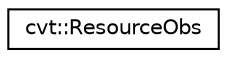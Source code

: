 digraph "Graphical Class Hierarchy"
{
 // LATEX_PDF_SIZE
  edge [fontname="Helvetica",fontsize="10",labelfontname="Helvetica",labelfontsize="10"];
  node [fontname="Helvetica",fontsize="10",shape=record];
  rankdir="LR";
  Node0 [label="cvt::ResourceObs",height=0.2,width=0.4,color="black", fillcolor="white", style="filled",URL="$d2/d26/structcvt_1_1ResourceObs.html",tooltip="Vespene/Minearal resource observation."];
}
